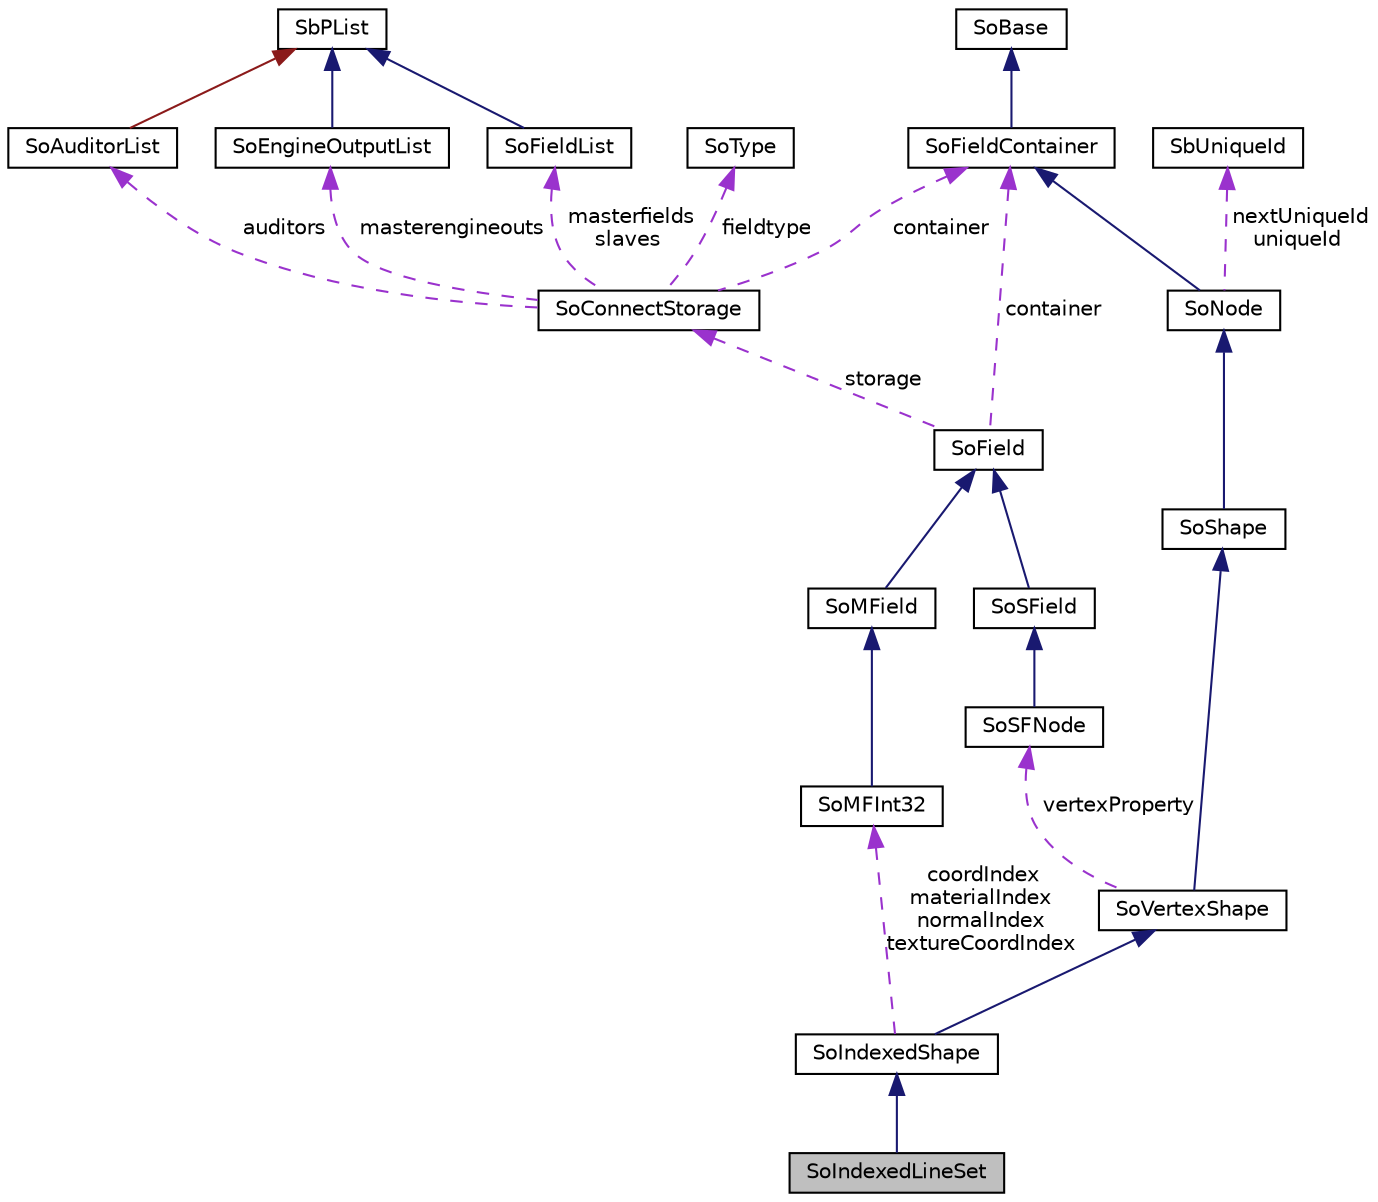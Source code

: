 digraph "SoIndexedLineSet"
{
 // LATEX_PDF_SIZE
  edge [fontname="Helvetica",fontsize="10",labelfontname="Helvetica",labelfontsize="10"];
  node [fontname="Helvetica",fontsize="10",shape=record];
  Node1 [label="SoIndexedLineSet",height=0.2,width=0.4,color="black", fillcolor="grey75", style="filled", fontcolor="black",tooltip="The SoIndexedLineSet class is used to render and otherwise represent indexed lines."];
  Node2 -> Node1 [dir="back",color="midnightblue",fontsize="10",style="solid",fontname="Helvetica"];
  Node2 [label="SoIndexedShape",height=0.2,width=0.4,color="black", fillcolor="white", style="filled",URL="$classSoIndexedShape.html",tooltip="The SoIndexedShape class is the superclass for all indexed vertex shapes."];
  Node3 -> Node2 [dir="back",color="midnightblue",fontsize="10",style="solid",fontname="Helvetica"];
  Node3 [label="SoVertexShape",height=0.2,width=0.4,color="black", fillcolor="white", style="filled",URL="$classSoVertexShape.html",tooltip="The SoVertexShape class is the superclass for all vertex based shapes."];
  Node4 -> Node3 [dir="back",color="midnightblue",fontsize="10",style="solid",fontname="Helvetica"];
  Node4 [label="SoShape",height=0.2,width=0.4,color="black", fillcolor="white", style="filled",URL="$classSoShape.html",tooltip="The SoShape class is the superclass for geometry shapes."];
  Node5 -> Node4 [dir="back",color="midnightblue",fontsize="10",style="solid",fontname="Helvetica"];
  Node5 [label="SoNode",height=0.2,width=0.4,color="black", fillcolor="white", style="filled",URL="$classSoNode.html",tooltip="The SoNode class is the base class for nodes used in scene graphs."];
  Node6 -> Node5 [dir="back",color="midnightblue",fontsize="10",style="solid",fontname="Helvetica"];
  Node6 [label="SoFieldContainer",height=0.2,width=0.4,color="black", fillcolor="white", style="filled",URL="$classSoFieldContainer.html",tooltip="The SoFieldContainer class is a base class for all classes that contain fields."];
  Node7 -> Node6 [dir="back",color="midnightblue",fontsize="10",style="solid",fontname="Helvetica"];
  Node7 [label="SoBase",height=0.2,width=0.4,color="black", fillcolor="white", style="filled",URL="$classSoBase.html",tooltip="The SoBase class is the top-level superclass for a number of class-hierarchies."];
  Node8 -> Node5 [dir="back",color="darkorchid3",fontsize="10",style="dashed",label=" nextUniqueId\nuniqueId" ,fontname="Helvetica"];
  Node8 [label="SbUniqueId",height=0.2,width=0.4,color="black", fillcolor="white", style="filled",URL="$classSbUniqueId.html",tooltip="SbUniqueId is an integer type for node identifiers."];
  Node9 -> Node3 [dir="back",color="darkorchid3",fontsize="10",style="dashed",label=" vertexProperty" ,fontname="Helvetica"];
  Node9 [label="SoSFNode",height=0.2,width=0.4,color="black", fillcolor="white", style="filled",URL="$classSoSFNode.html",tooltip="The SoSFNode class is a container for a single node."];
  Node10 -> Node9 [dir="back",color="midnightblue",fontsize="10",style="solid",fontname="Helvetica"];
  Node10 [label="SoSField",height=0.2,width=0.4,color="black", fillcolor="white", style="filled",URL="$classSoSField.html",tooltip="The SoSField class is the base class for fields which contains only a single value."];
  Node11 -> Node10 [dir="back",color="midnightblue",fontsize="10",style="solid",fontname="Helvetica"];
  Node11 [label="SoField",height=0.2,width=0.4,color="black", fillcolor="white", style="filled",URL="$classSoField.html",tooltip="The SoField class is the top-level abstract base class for fields."];
  Node6 -> Node11 [dir="back",color="darkorchid3",fontsize="10",style="dashed",label=" container" ,fontname="Helvetica"];
  Node12 -> Node11 [dir="back",color="darkorchid3",fontsize="10",style="dashed",label=" storage" ,fontname="Helvetica"];
  Node12 [label="SoConnectStorage",height=0.2,width=0.4,color="black", fillcolor="white", style="filled",URL="$classSoConnectStorage.html",tooltip=" "];
  Node13 -> Node12 [dir="back",color="darkorchid3",fontsize="10",style="dashed",label=" masterfields\nslaves" ,fontname="Helvetica"];
  Node13 [label="SoFieldList",height=0.2,width=0.4,color="black", fillcolor="white", style="filled",URL="$classSoFieldList.html",tooltip="The SoFieldList class is a container for pointers to SoField objects."];
  Node14 -> Node13 [dir="back",color="midnightblue",fontsize="10",style="solid",fontname="Helvetica"];
  Node14 [label="SbPList",height=0.2,width=0.4,color="black", fillcolor="white", style="filled",URL="$classSbPList.html",tooltip="The SbPList class is a container class for void pointers."];
  Node15 -> Node12 [dir="back",color="darkorchid3",fontsize="10",style="dashed",label=" auditors" ,fontname="Helvetica"];
  Node15 [label="SoAuditorList",height=0.2,width=0.4,color="black", fillcolor="white", style="filled",URL="$classSoAuditorList.html",tooltip="The SoAuditorList class is used to keep track of auditors for certain object classes."];
  Node14 -> Node15 [dir="back",color="firebrick4",fontsize="10",style="solid",fontname="Helvetica"];
  Node6 -> Node12 [dir="back",color="darkorchid3",fontsize="10",style="dashed",label=" container" ,fontname="Helvetica"];
  Node16 -> Node12 [dir="back",color="darkorchid3",fontsize="10",style="dashed",label=" fieldtype" ,fontname="Helvetica"];
  Node16 [label="SoType",height=0.2,width=0.4,color="black", fillcolor="white", style="filled",URL="$classSoType.html",tooltip="The SoType class is the basis for the runtime type system in Coin."];
  Node17 -> Node12 [dir="back",color="darkorchid3",fontsize="10",style="dashed",label=" masterengineouts" ,fontname="Helvetica"];
  Node17 [label="SoEngineOutputList",height=0.2,width=0.4,color="black", fillcolor="white", style="filled",URL="$classSoEngineOutputList.html",tooltip="The SoEngineOutputList class is a container for SoEngineOutput objects."];
  Node14 -> Node17 [dir="back",color="midnightblue",fontsize="10",style="solid",fontname="Helvetica"];
  Node18 -> Node2 [dir="back",color="darkorchid3",fontsize="10",style="dashed",label=" coordIndex\nmaterialIndex\nnormalIndex\ntextureCoordIndex" ,fontname="Helvetica"];
  Node18 [label="SoMFInt32",height=0.2,width=0.4,color="black", fillcolor="white", style="filled",URL="$classSoMFInt32.html",tooltip="The SoMFInt32 class is a container for 32-bit integer values."];
  Node19 -> Node18 [dir="back",color="midnightblue",fontsize="10",style="solid",fontname="Helvetica"];
  Node19 [label="SoMField",height=0.2,width=0.4,color="black", fillcolor="white", style="filled",URL="$classSoMField.html",tooltip="The SoMField class is the base class for fields which can contain multiple values."];
  Node11 -> Node19 [dir="back",color="midnightblue",fontsize="10",style="solid",fontname="Helvetica"];
}
